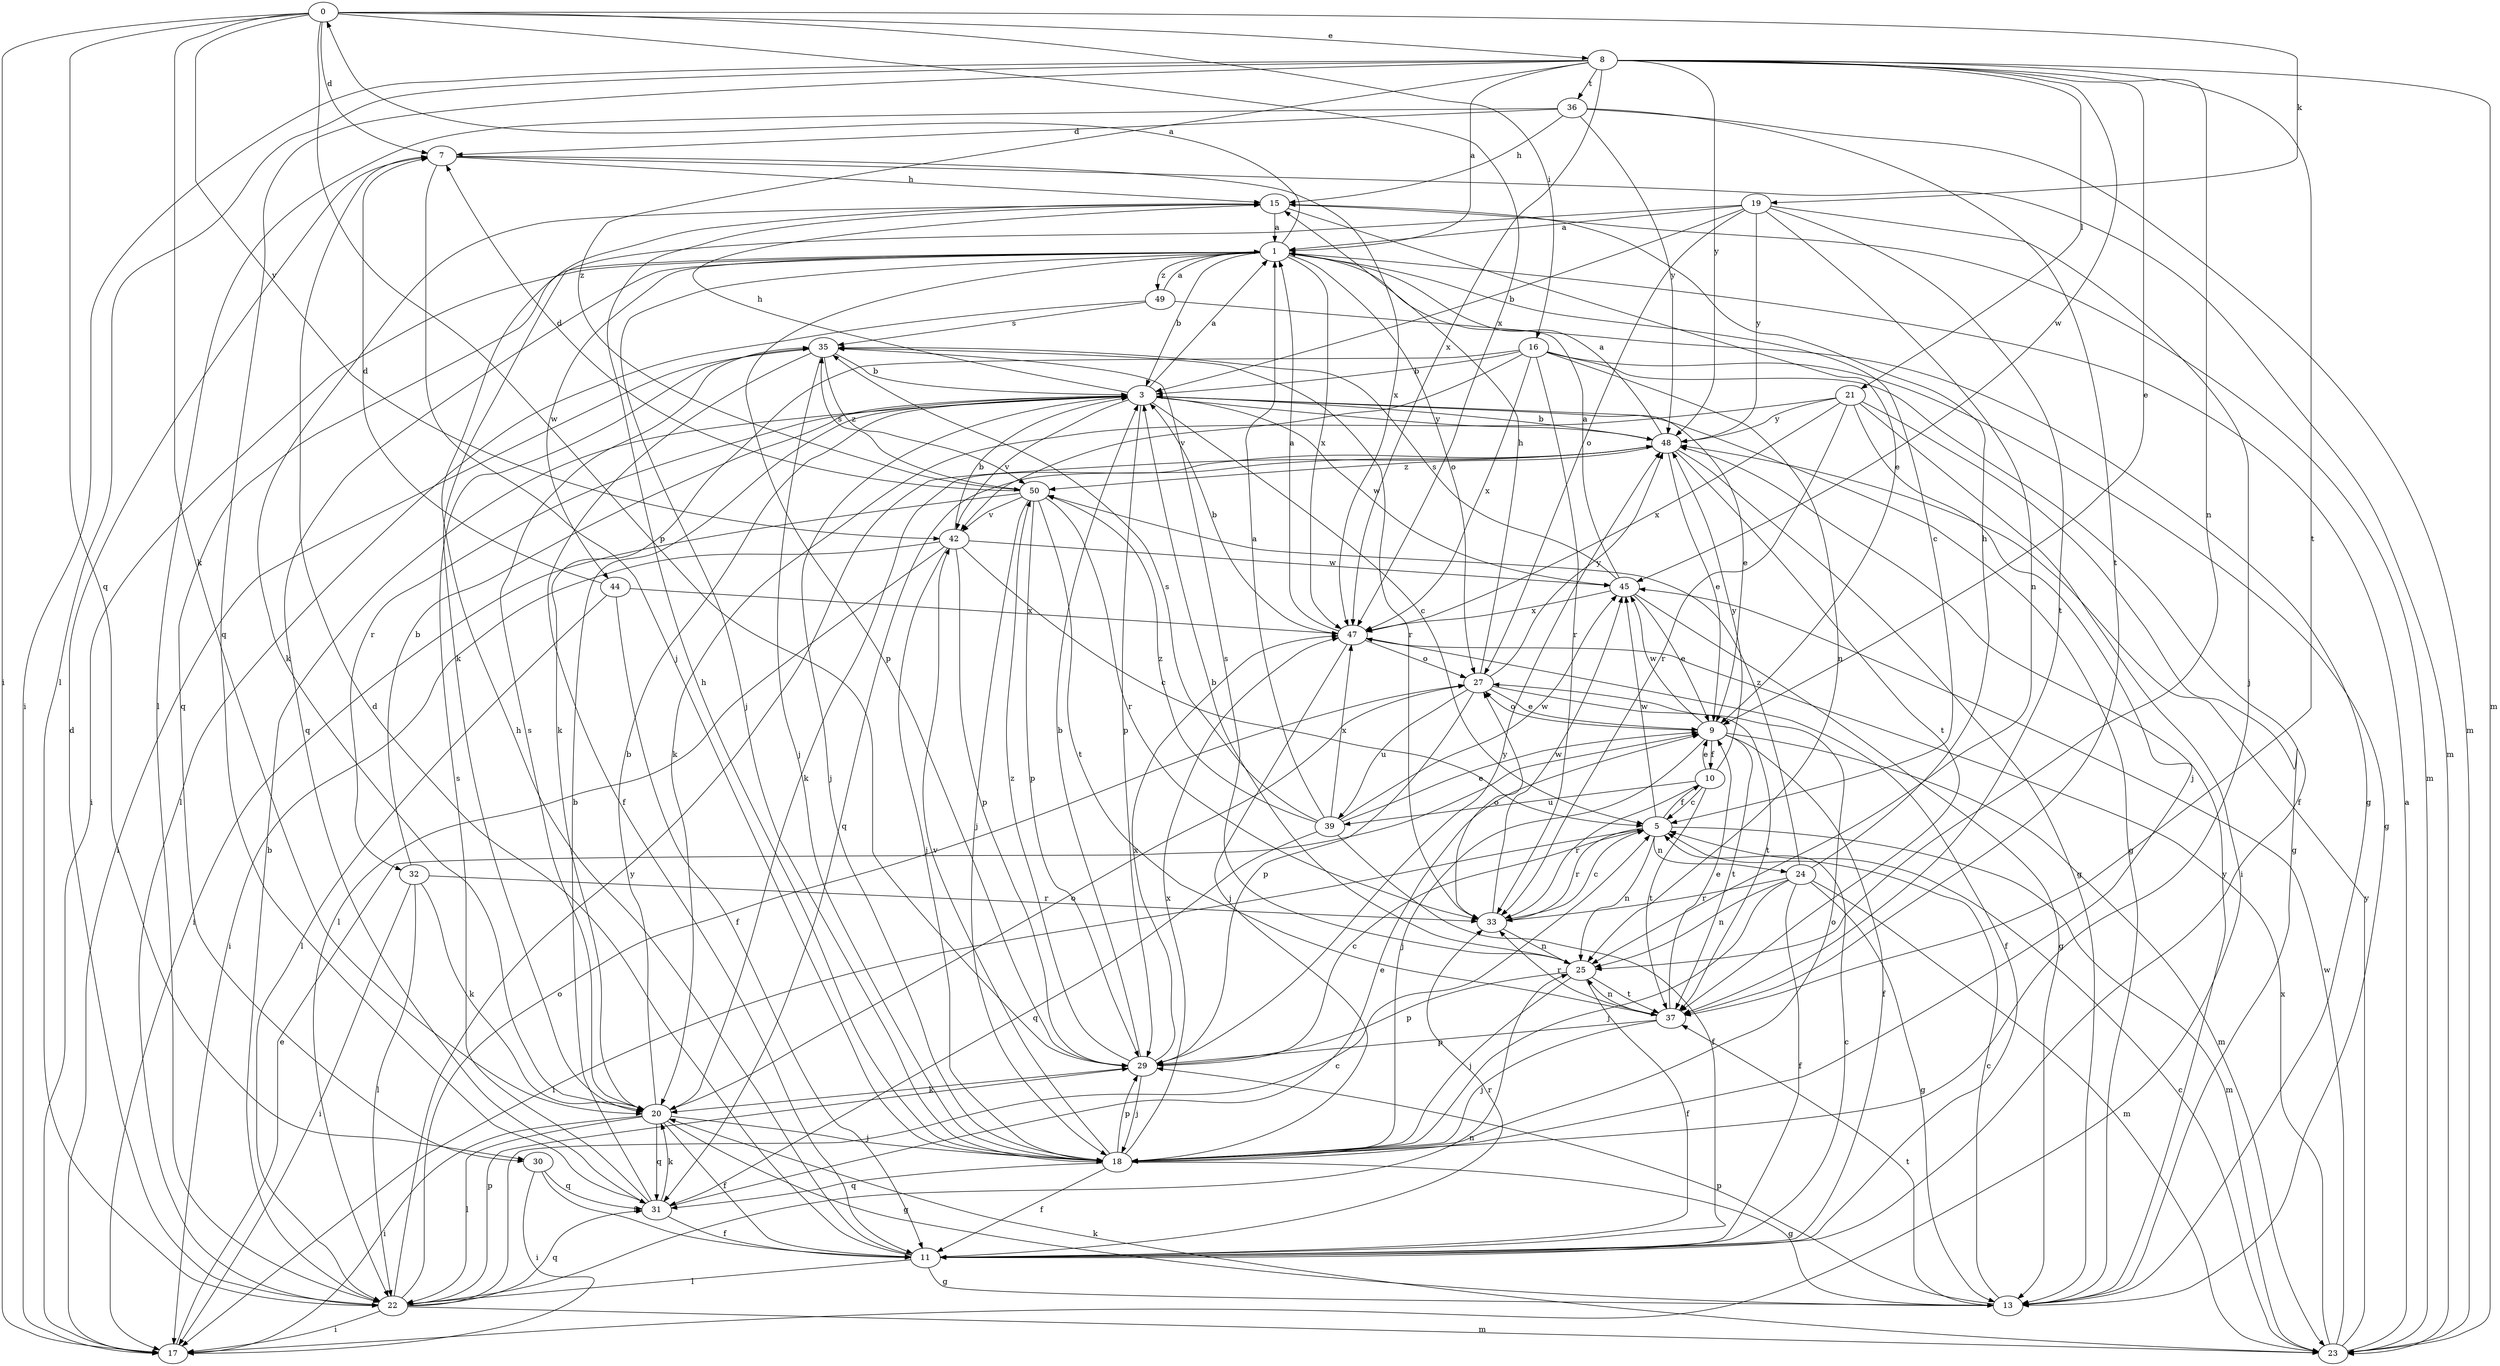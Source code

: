 strict digraph  {
0;
1;
3;
5;
7;
8;
9;
10;
11;
13;
15;
16;
17;
18;
19;
20;
21;
22;
23;
24;
25;
27;
29;
30;
31;
32;
33;
35;
36;
37;
39;
42;
44;
45;
47;
48;
49;
50;
0 -> 7  [label=d];
0 -> 8  [label=e];
0 -> 16  [label=i];
0 -> 17  [label=i];
0 -> 19  [label=k];
0 -> 20  [label=k];
0 -> 29  [label=p];
0 -> 30  [label=q];
0 -> 42  [label=v];
0 -> 47  [label=x];
1 -> 0  [label=a];
1 -> 3  [label=b];
1 -> 5  [label=c];
1 -> 17  [label=i];
1 -> 18  [label=j];
1 -> 27  [label=o];
1 -> 29  [label=p];
1 -> 30  [label=q];
1 -> 31  [label=q];
1 -> 44  [label=w];
1 -> 47  [label=x];
1 -> 49  [label=z];
3 -> 1  [label=a];
3 -> 5  [label=c];
3 -> 9  [label=e];
3 -> 13  [label=g];
3 -> 15  [label=h];
3 -> 18  [label=j];
3 -> 29  [label=p];
3 -> 32  [label=r];
3 -> 42  [label=v];
3 -> 45  [label=w];
3 -> 48  [label=y];
5 -> 10  [label=f];
5 -> 17  [label=i];
5 -> 23  [label=m];
5 -> 24  [label=n];
5 -> 25  [label=n];
5 -> 33  [label=r];
5 -> 45  [label=w];
7 -> 15  [label=h];
7 -> 18  [label=j];
7 -> 23  [label=m];
7 -> 47  [label=x];
8 -> 1  [label=a];
8 -> 9  [label=e];
8 -> 17  [label=i];
8 -> 21  [label=l];
8 -> 22  [label=l];
8 -> 23  [label=m];
8 -> 25  [label=n];
8 -> 31  [label=q];
8 -> 36  [label=t];
8 -> 37  [label=t];
8 -> 45  [label=w];
8 -> 47  [label=x];
8 -> 48  [label=y];
8 -> 50  [label=z];
9 -> 10  [label=f];
9 -> 11  [label=f];
9 -> 18  [label=j];
9 -> 23  [label=m];
9 -> 27  [label=o];
9 -> 37  [label=t];
9 -> 45  [label=w];
10 -> 5  [label=c];
10 -> 9  [label=e];
10 -> 33  [label=r];
10 -> 37  [label=t];
10 -> 39  [label=u];
10 -> 48  [label=y];
11 -> 5  [label=c];
11 -> 7  [label=d];
11 -> 13  [label=g];
11 -> 15  [label=h];
11 -> 22  [label=l];
11 -> 33  [label=r];
13 -> 5  [label=c];
13 -> 29  [label=p];
13 -> 37  [label=t];
13 -> 48  [label=y];
15 -> 1  [label=a];
15 -> 9  [label=e];
15 -> 20  [label=k];
15 -> 23  [label=m];
16 -> 3  [label=b];
16 -> 11  [label=f];
16 -> 13  [label=g];
16 -> 20  [label=k];
16 -> 25  [label=n];
16 -> 33  [label=r];
16 -> 42  [label=v];
16 -> 47  [label=x];
17 -> 9  [label=e];
18 -> 11  [label=f];
18 -> 13  [label=g];
18 -> 15  [label=h];
18 -> 27  [label=o];
18 -> 29  [label=p];
18 -> 31  [label=q];
18 -> 42  [label=v];
18 -> 47  [label=x];
19 -> 1  [label=a];
19 -> 3  [label=b];
19 -> 18  [label=j];
19 -> 20  [label=k];
19 -> 25  [label=n];
19 -> 27  [label=o];
19 -> 37  [label=t];
19 -> 48  [label=y];
20 -> 3  [label=b];
20 -> 11  [label=f];
20 -> 13  [label=g];
20 -> 17  [label=i];
20 -> 18  [label=j];
20 -> 22  [label=l];
20 -> 27  [label=o];
20 -> 31  [label=q];
20 -> 35  [label=s];
21 -> 13  [label=g];
21 -> 17  [label=i];
21 -> 18  [label=j];
21 -> 20  [label=k];
21 -> 33  [label=r];
21 -> 47  [label=x];
21 -> 48  [label=y];
22 -> 3  [label=b];
22 -> 5  [label=c];
22 -> 7  [label=d];
22 -> 17  [label=i];
22 -> 23  [label=m];
22 -> 25  [label=n];
22 -> 27  [label=o];
22 -> 29  [label=p];
22 -> 31  [label=q];
22 -> 48  [label=y];
23 -> 1  [label=a];
23 -> 5  [label=c];
23 -> 20  [label=k];
23 -> 45  [label=w];
23 -> 47  [label=x];
23 -> 48  [label=y];
24 -> 11  [label=f];
24 -> 13  [label=g];
24 -> 15  [label=h];
24 -> 18  [label=j];
24 -> 23  [label=m];
24 -> 25  [label=n];
24 -> 33  [label=r];
24 -> 50  [label=z];
25 -> 3  [label=b];
25 -> 11  [label=f];
25 -> 18  [label=j];
25 -> 29  [label=p];
25 -> 35  [label=s];
25 -> 37  [label=t];
27 -> 9  [label=e];
27 -> 15  [label=h];
27 -> 29  [label=p];
27 -> 37  [label=t];
27 -> 39  [label=u];
27 -> 48  [label=y];
29 -> 3  [label=b];
29 -> 5  [label=c];
29 -> 18  [label=j];
29 -> 20  [label=k];
29 -> 47  [label=x];
29 -> 48  [label=y];
29 -> 50  [label=z];
30 -> 11  [label=f];
30 -> 17  [label=i];
30 -> 31  [label=q];
31 -> 3  [label=b];
31 -> 9  [label=e];
31 -> 11  [label=f];
31 -> 20  [label=k];
31 -> 35  [label=s];
32 -> 3  [label=b];
32 -> 17  [label=i];
32 -> 20  [label=k];
32 -> 22  [label=l];
32 -> 33  [label=r];
33 -> 5  [label=c];
33 -> 25  [label=n];
33 -> 27  [label=o];
33 -> 45  [label=w];
35 -> 3  [label=b];
35 -> 11  [label=f];
35 -> 17  [label=i];
35 -> 18  [label=j];
35 -> 33  [label=r];
35 -> 50  [label=z];
36 -> 7  [label=d];
36 -> 15  [label=h];
36 -> 22  [label=l];
36 -> 23  [label=m];
36 -> 37  [label=t];
36 -> 48  [label=y];
37 -> 9  [label=e];
37 -> 18  [label=j];
37 -> 25  [label=n];
37 -> 29  [label=p];
37 -> 33  [label=r];
39 -> 1  [label=a];
39 -> 9  [label=e];
39 -> 11  [label=f];
39 -> 31  [label=q];
39 -> 35  [label=s];
39 -> 45  [label=w];
39 -> 47  [label=x];
39 -> 50  [label=z];
42 -> 3  [label=b];
42 -> 5  [label=c];
42 -> 17  [label=i];
42 -> 18  [label=j];
42 -> 22  [label=l];
42 -> 29  [label=p];
42 -> 45  [label=w];
44 -> 7  [label=d];
44 -> 11  [label=f];
44 -> 22  [label=l];
44 -> 47  [label=x];
45 -> 1  [label=a];
45 -> 9  [label=e];
45 -> 13  [label=g];
45 -> 35  [label=s];
45 -> 47  [label=x];
47 -> 1  [label=a];
47 -> 3  [label=b];
47 -> 11  [label=f];
47 -> 18  [label=j];
47 -> 27  [label=o];
48 -> 1  [label=a];
48 -> 3  [label=b];
48 -> 9  [label=e];
48 -> 13  [label=g];
48 -> 20  [label=k];
48 -> 31  [label=q];
48 -> 37  [label=t];
48 -> 50  [label=z];
49 -> 1  [label=a];
49 -> 13  [label=g];
49 -> 22  [label=l];
49 -> 35  [label=s];
50 -> 7  [label=d];
50 -> 17  [label=i];
50 -> 18  [label=j];
50 -> 29  [label=p];
50 -> 33  [label=r];
50 -> 35  [label=s];
50 -> 37  [label=t];
50 -> 42  [label=v];
}
